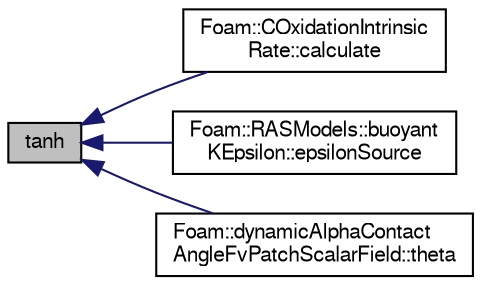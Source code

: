 digraph "tanh"
{
  bgcolor="transparent";
  edge [fontname="FreeSans",fontsize="10",labelfontname="FreeSans",labelfontsize="10"];
  node [fontname="FreeSans",fontsize="10",shape=record];
  rankdir="LR";
  Node1 [label="tanh",height=0.2,width=0.4,color="black", fillcolor="grey75", style="filled" fontcolor="black"];
  Node1 -> Node2 [dir="back",color="midnightblue",fontsize="10",style="solid",fontname="FreeSans"];
  Node2 [label="Foam::COxidationIntrinsic\lRate::calculate",height=0.2,width=0.4,color="black",URL="$a00407.html#ab60820d725d0b8fccafa5d674f0c4ce1",tooltip="Update surface reactions. "];
  Node1 -> Node3 [dir="back",color="midnightblue",fontsize="10",style="solid",fontname="FreeSans"];
  Node3 [label="Foam::RASModels::buoyant\lKEpsilon::epsilonSource",height=0.2,width=0.4,color="black",URL="$a00157.html#a735aae63c00c42eb78545a9a53aca979"];
  Node1 -> Node4 [dir="back",color="midnightblue",fontsize="10",style="solid",fontname="FreeSans"];
  Node4 [label="Foam::dynamicAlphaContact\lAngleFvPatchScalarField::theta",height=0.2,width=0.4,color="black",URL="$a00572.html#ad6f790c5de1521e77c477ad3794ee1b6",tooltip="Evaluate and return dynamic contact-angle. "];
}
